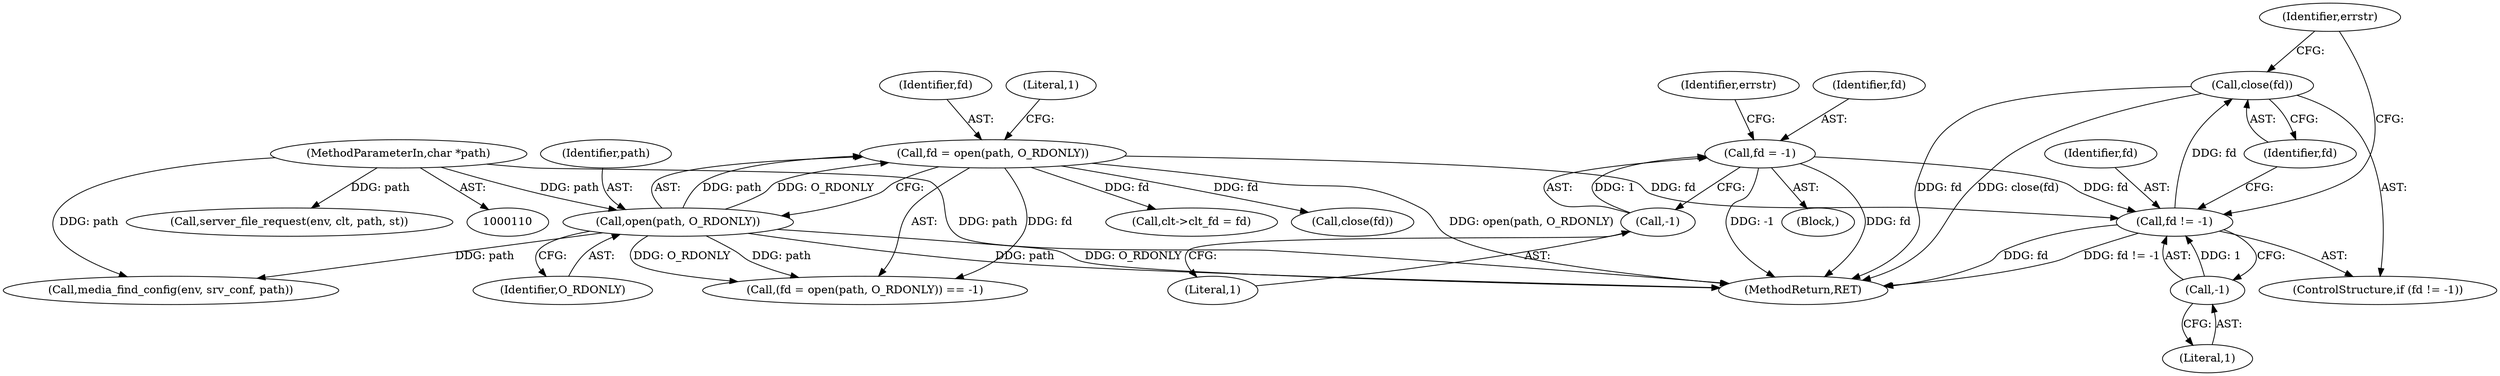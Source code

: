 digraph "0_src_142cfc82b932bc211218fbd7bdda8c7ce83f19df_1@API" {
"1000537" [label="(Call,close(fd))"];
"1000533" [label="(Call,fd != -1)"];
"1000209" [label="(Call,fd = open(path, O_RDONLY))"];
"1000211" [label="(Call,open(path, O_RDONLY))"];
"1000113" [label="(MethodParameterIn,char *path)"];
"1000154" [label="(Call,fd = -1)"];
"1000156" [label="(Call,-1)"];
"1000535" [label="(Call,-1)"];
"1000212" [label="(Identifier,path)"];
"1000215" [label="(Literal,1)"];
"1000155" [label="(Identifier,fd)"];
"1000157" [label="(Literal,1)"];
"1000213" [label="(Identifier,O_RDONLY)"];
"1000210" [label="(Identifier,fd)"];
"1000535" [label="(Call,-1)"];
"1000113" [label="(MethodParameterIn,char *path)"];
"1000219" [label="(Call,media_find_config(env, srv_conf, path))"];
"1000156" [label="(Call,-1)"];
"1000538" [label="(Identifier,fd)"];
"1000164" [label="(Identifier,errstr)"];
"1000536" [label="(Literal,1)"];
"1000211" [label="(Call,open(path, O_RDONLY))"];
"1000554" [label="(MethodReturn,RET)"];
"1000541" [label="(Identifier,errstr)"];
"1000532" [label="(ControlStructure,if (fd != -1))"];
"1000433" [label="(Call,clt->clt_fd = fd)"];
"1000428" [label="(Call,close(fd))"];
"1000116" [label="(Block,)"];
"1000154" [label="(Call,fd = -1)"];
"1000537" [label="(Call,close(fd))"];
"1000533" [label="(Call,fd != -1)"];
"1000173" [label="(Call,server_file_request(env, clt, path, st))"];
"1000209" [label="(Call,fd = open(path, O_RDONLY))"];
"1000208" [label="(Call,(fd = open(path, O_RDONLY)) == -1)"];
"1000534" [label="(Identifier,fd)"];
"1000537" -> "1000532"  [label="AST: "];
"1000537" -> "1000538"  [label="CFG: "];
"1000538" -> "1000537"  [label="AST: "];
"1000541" -> "1000537"  [label="CFG: "];
"1000537" -> "1000554"  [label="DDG: fd"];
"1000537" -> "1000554"  [label="DDG: close(fd)"];
"1000533" -> "1000537"  [label="DDG: fd"];
"1000533" -> "1000532"  [label="AST: "];
"1000533" -> "1000535"  [label="CFG: "];
"1000534" -> "1000533"  [label="AST: "];
"1000535" -> "1000533"  [label="AST: "];
"1000538" -> "1000533"  [label="CFG: "];
"1000541" -> "1000533"  [label="CFG: "];
"1000533" -> "1000554"  [label="DDG: fd != -1"];
"1000533" -> "1000554"  [label="DDG: fd"];
"1000209" -> "1000533"  [label="DDG: fd"];
"1000154" -> "1000533"  [label="DDG: fd"];
"1000535" -> "1000533"  [label="DDG: 1"];
"1000209" -> "1000208"  [label="AST: "];
"1000209" -> "1000211"  [label="CFG: "];
"1000210" -> "1000209"  [label="AST: "];
"1000211" -> "1000209"  [label="AST: "];
"1000215" -> "1000209"  [label="CFG: "];
"1000209" -> "1000554"  [label="DDG: open(path, O_RDONLY)"];
"1000209" -> "1000208"  [label="DDG: fd"];
"1000211" -> "1000209"  [label="DDG: path"];
"1000211" -> "1000209"  [label="DDG: O_RDONLY"];
"1000209" -> "1000428"  [label="DDG: fd"];
"1000209" -> "1000433"  [label="DDG: fd"];
"1000211" -> "1000213"  [label="CFG: "];
"1000212" -> "1000211"  [label="AST: "];
"1000213" -> "1000211"  [label="AST: "];
"1000211" -> "1000554"  [label="DDG: path"];
"1000211" -> "1000554"  [label="DDG: O_RDONLY"];
"1000211" -> "1000208"  [label="DDG: path"];
"1000211" -> "1000208"  [label="DDG: O_RDONLY"];
"1000113" -> "1000211"  [label="DDG: path"];
"1000211" -> "1000219"  [label="DDG: path"];
"1000113" -> "1000110"  [label="AST: "];
"1000113" -> "1000554"  [label="DDG: path"];
"1000113" -> "1000173"  [label="DDG: path"];
"1000113" -> "1000219"  [label="DDG: path"];
"1000154" -> "1000116"  [label="AST: "];
"1000154" -> "1000156"  [label="CFG: "];
"1000155" -> "1000154"  [label="AST: "];
"1000156" -> "1000154"  [label="AST: "];
"1000164" -> "1000154"  [label="CFG: "];
"1000154" -> "1000554"  [label="DDG: fd"];
"1000154" -> "1000554"  [label="DDG: -1"];
"1000156" -> "1000154"  [label="DDG: 1"];
"1000156" -> "1000157"  [label="CFG: "];
"1000157" -> "1000156"  [label="AST: "];
"1000535" -> "1000536"  [label="CFG: "];
"1000536" -> "1000535"  [label="AST: "];
}
